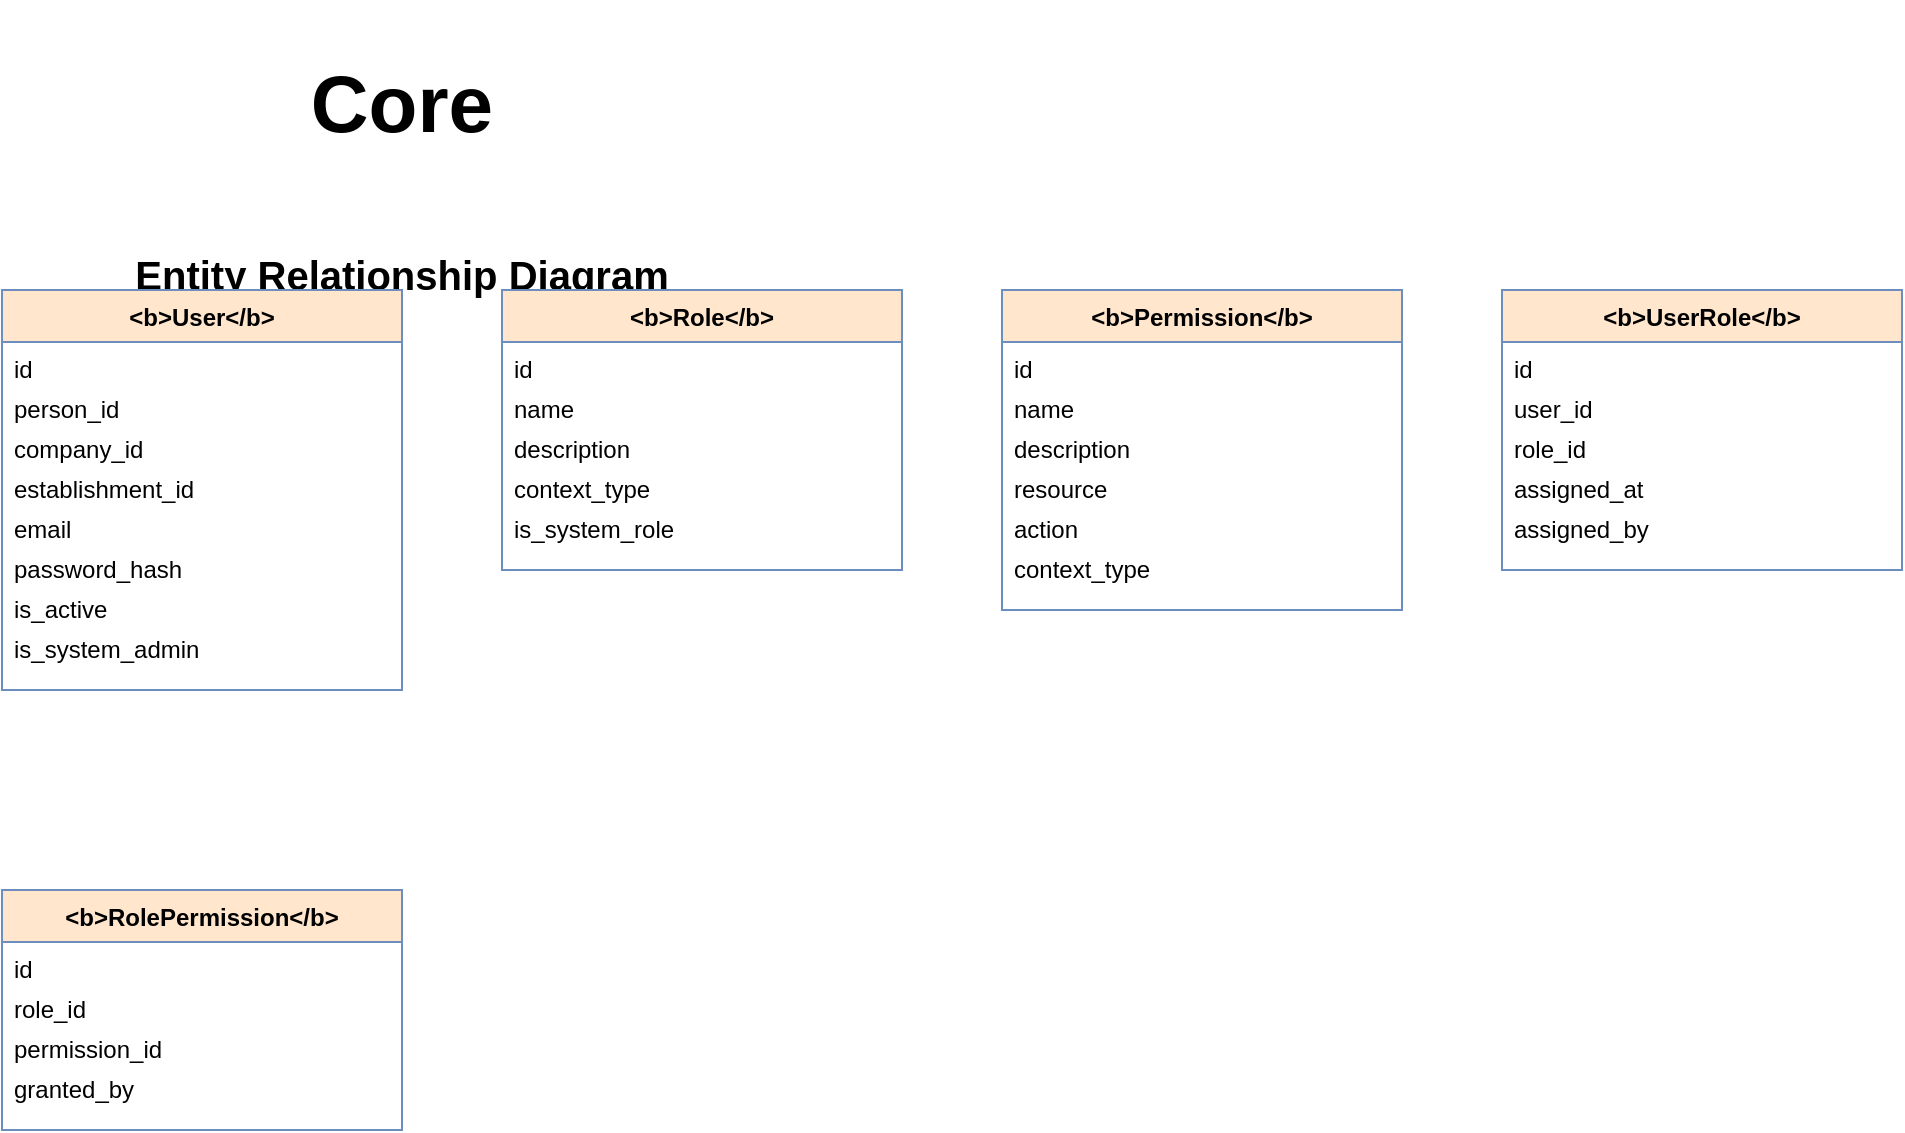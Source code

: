 <?xml version='1.0' encoding='utf-8'?>
<mxfile version="22.1.0" type="device">
  <diagram name="ERD - Pro Team Care" id="erd-diagram">
    <mxGraphModel dx="1500" dy="1000" grid="1" gridSize="10" guides="1" tooltips="1" connect="1" arrows="1" fold="1" page="1" pageScale="1" pageWidth="4000" pageHeight="3000" math="0" shadow="0">
      <root>
        <mxCell id="0" />
        <mxCell id="1" parent="0" />
        <mxCell id="title" value="&lt;h1&gt;Core&lt;/h1&gt;&lt;br/&gt;Entity Relationship Diagram" style="text;html=1;strokeColor=none;fillColor=none;align=center;verticalAlign=middle;whiteSpace=wrap;rounded=0;fontSize=20;fontStyle=1" vertex="1" parent="1">
          <mxGeometry x="50" y="20" width="400" height="60" as="geometry" />
        </mxCell>
        <mxCell id="table_1000" value="&lt;b&gt;User&lt;/b&gt;" style="swimlane;fontStyle=1;align=center;verticalAlign=top;childLayout=stackLayout;horizontal=1;startSize=26;horizontalStack=0;resizeParent=1;resizeParentMax=0;resizeLast=0;collapsible=1;marginBottom=0;fillColor=#FFE6CC;strokeColor=#6c8ebf;" vertex="1" parent="1">
          <mxGeometry x="50" y="120" width="200" height="200" as="geometry" />
        </mxCell>
        <mxCell id="field_1000_0" value="id" style="text;align=left;verticalAlign=top;spacingLeft=4;spacingRight=4;overflow=hidden;rotatable=0;points=[[0,0.5],[1,0.5]];portConstraint=eastwest;" vertex="1" parent="table_1000">
          <mxGeometry y="26" width="200" height="20" as="geometry" />
        </mxCell>
        <mxCell id="field_1000_1" value="person_id" style="text;align=left;verticalAlign=top;spacingLeft=4;spacingRight=4;overflow=hidden;rotatable=0;points=[[0,0.5],[1,0.5]];portConstraint=eastwest;" vertex="1" parent="table_1000">
          <mxGeometry y="46" width="200" height="20" as="geometry" />
        </mxCell>
        <mxCell id="field_1000_2" value="company_id" style="text;align=left;verticalAlign=top;spacingLeft=4;spacingRight=4;overflow=hidden;rotatable=0;points=[[0,0.5],[1,0.5]];portConstraint=eastwest;" vertex="1" parent="table_1000">
          <mxGeometry y="66" width="200" height="20" as="geometry" />
        </mxCell>
        <mxCell id="field_1000_3" value="establishment_id" style="text;align=left;verticalAlign=top;spacingLeft=4;spacingRight=4;overflow=hidden;rotatable=0;points=[[0,0.5],[1,0.5]];portConstraint=eastwest;" vertex="1" parent="table_1000">
          <mxGeometry y="86" width="200" height="20" as="geometry" />
        </mxCell>
        <mxCell id="field_1000_4" value="email" style="text;align=left;verticalAlign=top;spacingLeft=4;spacingRight=4;overflow=hidden;rotatable=0;points=[[0,0.5],[1,0.5]];portConstraint=eastwest;" vertex="1" parent="table_1000">
          <mxGeometry y="106" width="200" height="20" as="geometry" />
        </mxCell>
        <mxCell id="field_1000_5" value="password_hash" style="text;align=left;verticalAlign=top;spacingLeft=4;spacingRight=4;overflow=hidden;rotatable=0;points=[[0,0.5],[1,0.5]];portConstraint=eastwest;" vertex="1" parent="table_1000">
          <mxGeometry y="126" width="200" height="20" as="geometry" />
        </mxCell>
        <mxCell id="field_1000_6" value="is_active" style="text;align=left;verticalAlign=top;spacingLeft=4;spacingRight=4;overflow=hidden;rotatable=0;points=[[0,0.5],[1,0.5]];portConstraint=eastwest;" vertex="1" parent="table_1000">
          <mxGeometry y="146" width="200" height="20" as="geometry" />
        </mxCell>
        <mxCell id="field_1000_7" value="is_system_admin" style="text;align=left;verticalAlign=top;spacingLeft=4;spacingRight=4;overflow=hidden;rotatable=0;points=[[0,0.5],[1,0.5]];portConstraint=eastwest;" vertex="1" parent="table_1000">
          <mxGeometry y="166" width="200" height="20" as="geometry" />
        </mxCell>
        <mxCell id="table_1001" value="&lt;b&gt;Role&lt;/b&gt;" style="swimlane;fontStyle=1;align=center;verticalAlign=top;childLayout=stackLayout;horizontal=1;startSize=26;horizontalStack=0;resizeParent=1;resizeParentMax=0;resizeLast=0;collapsible=1;marginBottom=0;fillColor=#FFE6CC;strokeColor=#6c8ebf;" vertex="1" parent="1">
          <mxGeometry x="300" y="120" width="200" height="140" as="geometry" />
        </mxCell>
        <mxCell id="field_1001_0" value="id" style="text;align=left;verticalAlign=top;spacingLeft=4;spacingRight=4;overflow=hidden;rotatable=0;points=[[0,0.5],[1,0.5]];portConstraint=eastwest;" vertex="1" parent="table_1001">
          <mxGeometry y="26" width="200" height="20" as="geometry" />
        </mxCell>
        <mxCell id="field_1001_1" value="name" style="text;align=left;verticalAlign=top;spacingLeft=4;spacingRight=4;overflow=hidden;rotatable=0;points=[[0,0.5],[1,0.5]];portConstraint=eastwest;" vertex="1" parent="table_1001">
          <mxGeometry y="46" width="200" height="20" as="geometry" />
        </mxCell>
        <mxCell id="field_1001_2" value="description" style="text;align=left;verticalAlign=top;spacingLeft=4;spacingRight=4;overflow=hidden;rotatable=0;points=[[0,0.5],[1,0.5]];portConstraint=eastwest;" vertex="1" parent="table_1001">
          <mxGeometry y="66" width="200" height="20" as="geometry" />
        </mxCell>
        <mxCell id="field_1001_3" value="context_type" style="text;align=left;verticalAlign=top;spacingLeft=4;spacingRight=4;overflow=hidden;rotatable=0;points=[[0,0.5],[1,0.5]];portConstraint=eastwest;" vertex="1" parent="table_1001">
          <mxGeometry y="86" width="200" height="20" as="geometry" />
        </mxCell>
        <mxCell id="field_1001_4" value="is_system_role" style="text;align=left;verticalAlign=top;spacingLeft=4;spacingRight=4;overflow=hidden;rotatable=0;points=[[0,0.5],[1,0.5]];portConstraint=eastwest;" vertex="1" parent="table_1001">
          <mxGeometry y="106" width="200" height="20" as="geometry" />
        </mxCell>
        <mxCell id="table_1002" value="&lt;b&gt;Permission&lt;/b&gt;" style="swimlane;fontStyle=1;align=center;verticalAlign=top;childLayout=stackLayout;horizontal=1;startSize=26;horizontalStack=0;resizeParent=1;resizeParentMax=0;resizeLast=0;collapsible=1;marginBottom=0;fillColor=#FFE6CC;strokeColor=#6c8ebf;" vertex="1" parent="1">
          <mxGeometry x="550" y="120" width="200" height="160" as="geometry" />
        </mxCell>
        <mxCell id="field_1002_0" value="id" style="text;align=left;verticalAlign=top;spacingLeft=4;spacingRight=4;overflow=hidden;rotatable=0;points=[[0,0.5],[1,0.5]];portConstraint=eastwest;" vertex="1" parent="table_1002">
          <mxGeometry y="26" width="200" height="20" as="geometry" />
        </mxCell>
        <mxCell id="field_1002_1" value="name" style="text;align=left;verticalAlign=top;spacingLeft=4;spacingRight=4;overflow=hidden;rotatable=0;points=[[0,0.5],[1,0.5]];portConstraint=eastwest;" vertex="1" parent="table_1002">
          <mxGeometry y="46" width="200" height="20" as="geometry" />
        </mxCell>
        <mxCell id="field_1002_2" value="description" style="text;align=left;verticalAlign=top;spacingLeft=4;spacingRight=4;overflow=hidden;rotatable=0;points=[[0,0.5],[1,0.5]];portConstraint=eastwest;" vertex="1" parent="table_1002">
          <mxGeometry y="66" width="200" height="20" as="geometry" />
        </mxCell>
        <mxCell id="field_1002_3" value="resource" style="text;align=left;verticalAlign=top;spacingLeft=4;spacingRight=4;overflow=hidden;rotatable=0;points=[[0,0.5],[1,0.5]];portConstraint=eastwest;" vertex="1" parent="table_1002">
          <mxGeometry y="86" width="200" height="20" as="geometry" />
        </mxCell>
        <mxCell id="field_1002_4" value="action" style="text;align=left;verticalAlign=top;spacingLeft=4;spacingRight=4;overflow=hidden;rotatable=0;points=[[0,0.5],[1,0.5]];portConstraint=eastwest;" vertex="1" parent="table_1002">
          <mxGeometry y="106" width="200" height="20" as="geometry" />
        </mxCell>
        <mxCell id="field_1002_5" value="context_type" style="text;align=left;verticalAlign=top;spacingLeft=4;spacingRight=4;overflow=hidden;rotatable=0;points=[[0,0.5],[1,0.5]];portConstraint=eastwest;" vertex="1" parent="table_1002">
          <mxGeometry y="126" width="200" height="20" as="geometry" />
        </mxCell>
        <mxCell id="table_1003" value="&lt;b&gt;UserRole&lt;/b&gt;" style="swimlane;fontStyle=1;align=center;verticalAlign=top;childLayout=stackLayout;horizontal=1;startSize=26;horizontalStack=0;resizeParent=1;resizeParentMax=0;resizeLast=0;collapsible=1;marginBottom=0;fillColor=#FFE6CC;strokeColor=#6c8ebf;" vertex="1" parent="1">
          <mxGeometry x="800" y="120" width="200" height="140" as="geometry" />
        </mxCell>
        <mxCell id="field_1003_0" value="id" style="text;align=left;verticalAlign=top;spacingLeft=4;spacingRight=4;overflow=hidden;rotatable=0;points=[[0,0.5],[1,0.5]];portConstraint=eastwest;" vertex="1" parent="table_1003">
          <mxGeometry y="26" width="200" height="20" as="geometry" />
        </mxCell>
        <mxCell id="field_1003_1" value="user_id" style="text;align=left;verticalAlign=top;spacingLeft=4;spacingRight=4;overflow=hidden;rotatable=0;points=[[0,0.5],[1,0.5]];portConstraint=eastwest;" vertex="1" parent="table_1003">
          <mxGeometry y="46" width="200" height="20" as="geometry" />
        </mxCell>
        <mxCell id="field_1003_2" value="role_id" style="text;align=left;verticalAlign=top;spacingLeft=4;spacingRight=4;overflow=hidden;rotatable=0;points=[[0,0.5],[1,0.5]];portConstraint=eastwest;" vertex="1" parent="table_1003">
          <mxGeometry y="66" width="200" height="20" as="geometry" />
        </mxCell>
        <mxCell id="field_1003_3" value="assigned_at" style="text;align=left;verticalAlign=top;spacingLeft=4;spacingRight=4;overflow=hidden;rotatable=0;points=[[0,0.5],[1,0.5]];portConstraint=eastwest;" vertex="1" parent="table_1003">
          <mxGeometry y="86" width="200" height="20" as="geometry" />
        </mxCell>
        <mxCell id="field_1003_4" value="assigned_by" style="text;align=left;verticalAlign=top;spacingLeft=4;spacingRight=4;overflow=hidden;rotatable=0;points=[[0,0.5],[1,0.5]];portConstraint=eastwest;" vertex="1" parent="table_1003">
          <mxGeometry y="106" width="200" height="20" as="geometry" />
        </mxCell>
        <mxCell id="table_1004" value="&lt;b&gt;RolePermission&lt;/b&gt;" style="swimlane;fontStyle=1;align=center;verticalAlign=top;childLayout=stackLayout;horizontal=1;startSize=26;horizontalStack=0;resizeParent=1;resizeParentMax=0;resizeLast=0;collapsible=1;marginBottom=0;fillColor=#FFE6CC;strokeColor=#6c8ebf;" vertex="1" parent="1">
          <mxGeometry x="50" y="420" width="200" height="120" as="geometry" />
        </mxCell>
        <mxCell id="field_1004_0" value="id" style="text;align=left;verticalAlign=top;spacingLeft=4;spacingRight=4;overflow=hidden;rotatable=0;points=[[0,0.5],[1,0.5]];portConstraint=eastwest;" vertex="1" parent="table_1004">
          <mxGeometry y="26" width="200" height="20" as="geometry" />
        </mxCell>
        <mxCell id="field_1004_1" value="role_id" style="text;align=left;verticalAlign=top;spacingLeft=4;spacingRight=4;overflow=hidden;rotatable=0;points=[[0,0.5],[1,0.5]];portConstraint=eastwest;" vertex="1" parent="table_1004">
          <mxGeometry y="46" width="200" height="20" as="geometry" />
        </mxCell>
        <mxCell id="field_1004_2" value="permission_id" style="text;align=left;verticalAlign=top;spacingLeft=4;spacingRight=4;overflow=hidden;rotatable=0;points=[[0,0.5],[1,0.5]];portConstraint=eastwest;" vertex="1" parent="table_1004">
          <mxGeometry y="66" width="200" height="20" as="geometry" />
        </mxCell>
        <mxCell id="field_1004_3" value="granted_by" style="text;align=left;verticalAlign=top;spacingLeft=4;spacingRight=4;overflow=hidden;rotatable=0;points=[[0,0.5],[1,0.5]];portConstraint=eastwest;" vertex="1" parent="table_1004">
          <mxGeometry y="86" width="200" height="20" as="geometry" />
        </mxCell>
      </root>
    </mxGraphModel>
  </diagram>
</mxfile>
